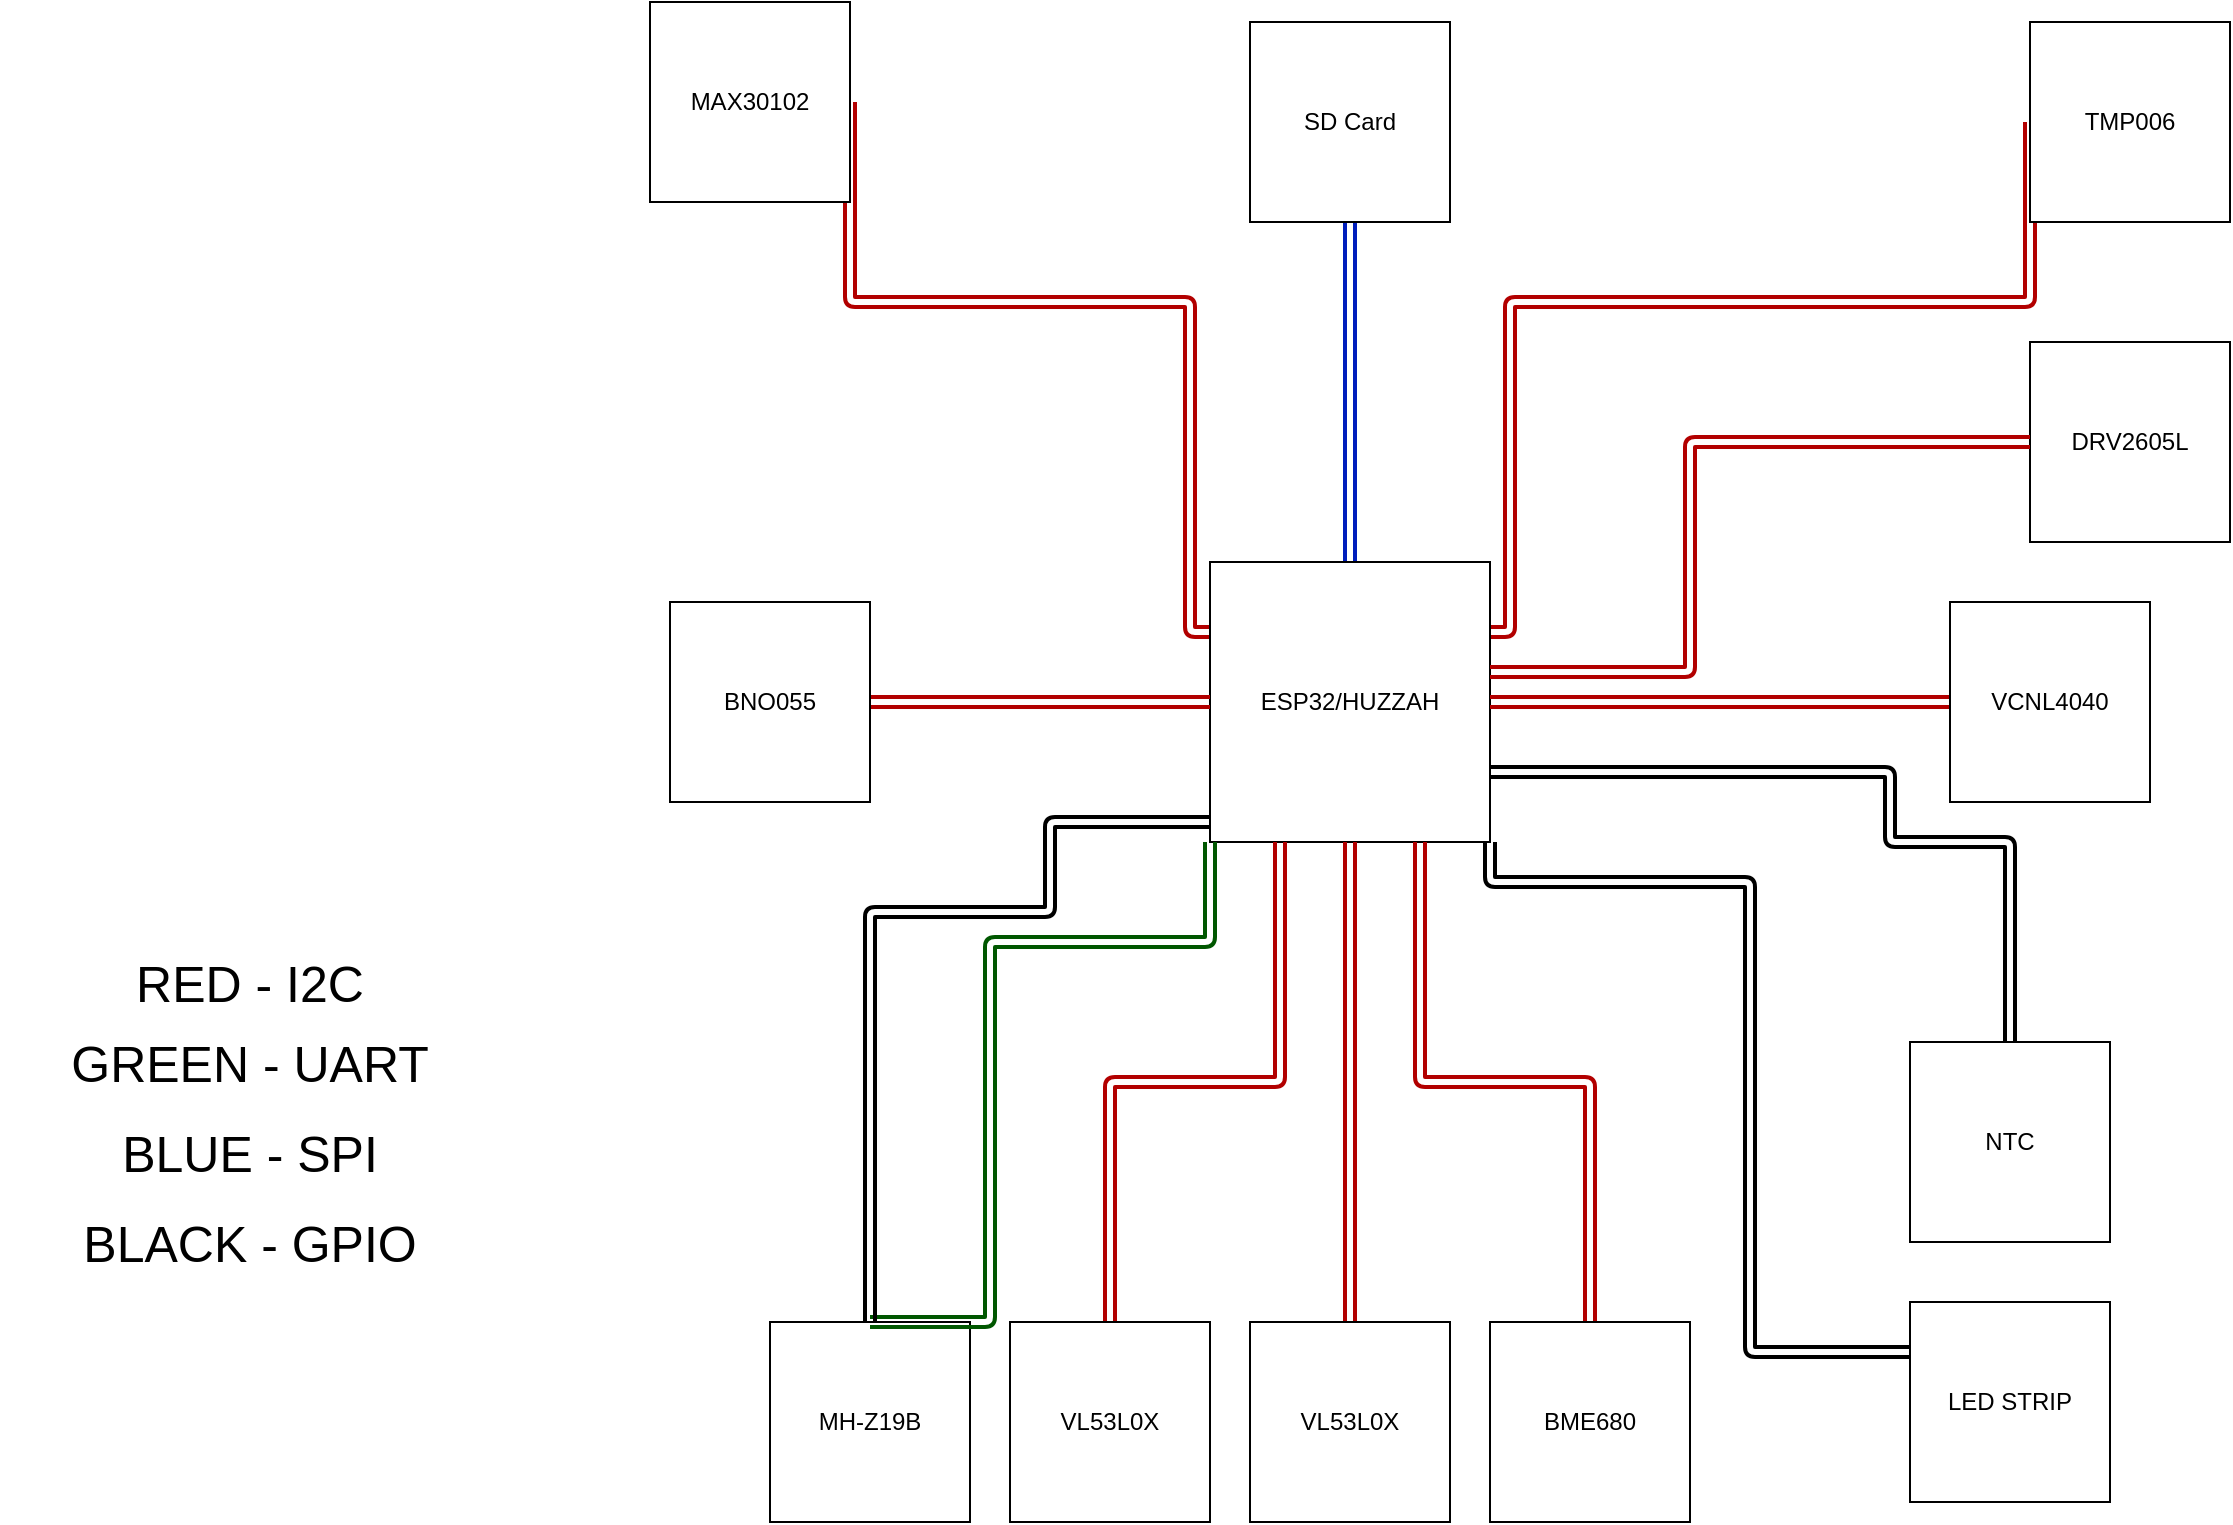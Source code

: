 <mxfile version="13.0.9" type="device"><diagram id="bc6ROMYy3bm1SPZMgrx5" name="Page-1"><mxGraphModel dx="2249" dy="757" grid="1" gridSize="10" guides="1" tooltips="1" connect="1" arrows="1" fold="1" page="1" pageScale="1" pageWidth="827" pageHeight="1169" math="0" shadow="0"><root><mxCell id="0"/><mxCell id="1" parent="0"/><mxCell id="CW4F8-VMjG9cOjWY5pou-37" style="edgeStyle=orthogonalEdgeStyle;shape=link;curved=1;orthogonalLoop=1;jettySize=auto;html=1;exitX=0.5;exitY=0;exitDx=0;exitDy=0;entryX=0.5;entryY=1;entryDx=0;entryDy=0;startArrow=none;startFill=0;fillColor=#0050ef;strokeColor=#001DBC;strokeWidth=2;" parent="1" source="CW4F8-VMjG9cOjWY5pou-1" target="CW4F8-VMjG9cOjWY5pou-7" edge="1"><mxGeometry relative="1" as="geometry"/></mxCell><mxCell id="CW4F8-VMjG9cOjWY5pou-50" style="edgeStyle=orthogonalEdgeStyle;shape=link;curved=1;orthogonalLoop=1;jettySize=auto;html=1;exitX=0;exitY=0.25;exitDx=0;exitDy=0;entryX=1;entryY=0.5;entryDx=0;entryDy=0;startArrow=none;startFill=0;fillColor=#e51400;strokeColor=#B20000;strokeWidth=2;" parent="1" source="CW4F8-VMjG9cOjWY5pou-1" target="CW4F8-VMjG9cOjWY5pou-48" edge="1"><mxGeometry relative="1" as="geometry"><Array as="points"><mxPoint x="300" y="315"/><mxPoint x="300" y="150"/></Array></mxGeometry></mxCell><mxCell id="CW4F8-VMjG9cOjWY5pou-51" style="edgeStyle=orthogonalEdgeStyle;shape=link;curved=1;orthogonalLoop=1;jettySize=auto;html=1;exitX=1;exitY=0.25;exitDx=0;exitDy=0;entryX=0;entryY=0.5;entryDx=0;entryDy=0;startArrow=none;startFill=0;fillColor=#e51400;strokeColor=#B20000;strokeWidth=2;" parent="1" source="CW4F8-VMjG9cOjWY5pou-1" target="CW4F8-VMjG9cOjWY5pou-49" edge="1"><mxGeometry relative="1" as="geometry"><Array as="points"><mxPoint x="460" y="315"/><mxPoint x="460" y="150"/></Array></mxGeometry></mxCell><mxCell id="CW4F8-VMjG9cOjWY5pou-1" value="ESP32/HUZZAH" style="whiteSpace=wrap;html=1;aspect=fixed;" parent="1" vertex="1"><mxGeometry x="310" y="280" width="140" height="140" as="geometry"/></mxCell><mxCell id="CW4F8-VMjG9cOjWY5pou-35" style="edgeStyle=orthogonalEdgeStyle;shape=link;curved=1;orthogonalLoop=1;jettySize=auto;html=1;exitX=0;exitY=0.5;exitDx=0;exitDy=0;entryX=1;entryY=0.5;entryDx=0;entryDy=0;startArrow=none;startFill=0;fillColor=#e51400;strokeColor=#B20000;strokeWidth=2;" parent="1" source="CW4F8-VMjG9cOjWY5pou-2" target="CW4F8-VMjG9cOjWY5pou-1" edge="1"><mxGeometry relative="1" as="geometry"/></mxCell><mxCell id="CW4F8-VMjG9cOjWY5pou-2" value="VCNL4040" style="whiteSpace=wrap;html=1;aspect=fixed;" parent="1" vertex="1"><mxGeometry x="680" y="300" width="100" height="100" as="geometry"/></mxCell><mxCell id="CW4F8-VMjG9cOjWY5pou-31" style="edgeStyle=orthogonalEdgeStyle;shape=link;curved=1;orthogonalLoop=1;jettySize=auto;html=1;exitX=0.5;exitY=0;exitDx=0;exitDy=0;entryX=0.75;entryY=1;entryDx=0;entryDy=0;startArrow=none;startFill=0;fillColor=#e51400;strokeColor=#B20000;strokeWidth=2;" parent="1" source="CW4F8-VMjG9cOjWY5pou-3" target="CW4F8-VMjG9cOjWY5pou-1" edge="1"><mxGeometry relative="1" as="geometry"/></mxCell><mxCell id="CW4F8-VMjG9cOjWY5pou-3" value="BME680" style="whiteSpace=wrap;html=1;aspect=fixed;" parent="1" vertex="1"><mxGeometry x="450" y="660" width="100" height="100" as="geometry"/></mxCell><mxCell id="CW4F8-VMjG9cOjWY5pou-30" style="edgeStyle=orthogonalEdgeStyle;shape=link;curved=1;orthogonalLoop=1;jettySize=auto;html=1;exitX=0.5;exitY=0;exitDx=0;exitDy=0;entryX=0.5;entryY=1;entryDx=0;entryDy=0;startArrow=none;startFill=0;fillColor=#e51400;strokeColor=#B20000;strokeWidth=2;" parent="1" source="CW4F8-VMjG9cOjWY5pou-4" target="CW4F8-VMjG9cOjWY5pou-1" edge="1"><mxGeometry relative="1" as="geometry"/></mxCell><mxCell id="CW4F8-VMjG9cOjWY5pou-4" value="VL53L0X" style="whiteSpace=wrap;html=1;aspect=fixed;" parent="1" vertex="1"><mxGeometry x="330" y="660" width="100" height="100" as="geometry"/></mxCell><mxCell id="CW4F8-VMjG9cOjWY5pou-36" style="edgeStyle=orthogonalEdgeStyle;shape=link;curved=1;orthogonalLoop=1;jettySize=auto;html=1;exitX=0.5;exitY=0;exitDx=0;exitDy=0;entryX=0.25;entryY=1;entryDx=0;entryDy=0;startArrow=none;startFill=0;strokeColor=#B20000;fillColor=#e51400;strokeWidth=2;" parent="1" source="CW4F8-VMjG9cOjWY5pou-5" target="CW4F8-VMjG9cOjWY5pou-1" edge="1"><mxGeometry relative="1" as="geometry"/></mxCell><mxCell id="CW4F8-VMjG9cOjWY5pou-5" value="VL53L0X" style="whiteSpace=wrap;html=1;aspect=fixed;" parent="1" vertex="1"><mxGeometry x="210" y="660" width="100" height="100" as="geometry"/></mxCell><mxCell id="CW4F8-VMjG9cOjWY5pou-33" style="edgeStyle=orthogonalEdgeStyle;shape=link;curved=1;orthogonalLoop=1;jettySize=auto;html=1;exitX=1;exitY=0.5;exitDx=0;exitDy=0;entryX=0;entryY=0.5;entryDx=0;entryDy=0;startArrow=none;startFill=0;fillColor=#e51400;strokeColor=#B20000;strokeWidth=2;" parent="1" source="CW4F8-VMjG9cOjWY5pou-6" target="CW4F8-VMjG9cOjWY5pou-1" edge="1"><mxGeometry relative="1" as="geometry"/></mxCell><mxCell id="CW4F8-VMjG9cOjWY5pou-6" value="BNO055" style="whiteSpace=wrap;html=1;aspect=fixed;" parent="1" vertex="1"><mxGeometry x="40" y="300" width="100" height="100" as="geometry"/></mxCell><mxCell id="CW4F8-VMjG9cOjWY5pou-7" value="SD Card" style="whiteSpace=wrap;html=1;aspect=fixed;" parent="1" vertex="1"><mxGeometry x="330" y="10" width="100" height="100" as="geometry"/></mxCell><mxCell id="CW4F8-VMjG9cOjWY5pou-48" value="MAX30102" style="whiteSpace=wrap;html=1;aspect=fixed;" parent="1" vertex="1"><mxGeometry x="30" width="100" height="100" as="geometry"/></mxCell><mxCell id="CW4F8-VMjG9cOjWY5pou-49" value="TMP006" style="whiteSpace=wrap;html=1;aspect=fixed;" parent="1" vertex="1"><mxGeometry x="720" y="10" width="100" height="100" as="geometry"/></mxCell><mxCell id="OkW3Kg4GhYwJUUE01ltV-2" value="NTC" style="whiteSpace=wrap;html=1;aspect=fixed;" vertex="1" parent="1"><mxGeometry x="660" y="520" width="100" height="100" as="geometry"/></mxCell><mxCell id="OkW3Kg4GhYwJUUE01ltV-3" style="edgeStyle=orthogonalEdgeStyle;shape=link;curved=1;orthogonalLoop=1;jettySize=auto;html=1;exitX=0.5;exitY=0;exitDx=0;exitDy=0;entryX=1;entryY=0.75;entryDx=0;entryDy=0;startArrow=none;startFill=0;strokeWidth=2;" edge="1" parent="1" source="OkW3Kg4GhYwJUUE01ltV-2" target="CW4F8-VMjG9cOjWY5pou-1"><mxGeometry relative="1" as="geometry"><mxPoint x="710" y="480" as="sourcePoint"/><mxPoint x="480" y="480" as="targetPoint"/><Array as="points"><mxPoint x="710" y="420"/><mxPoint x="650" y="420"/><mxPoint x="650" y="385"/></Array></mxGeometry></mxCell><mxCell id="OkW3Kg4GhYwJUUE01ltV-4" value="MH-Z19B" style="whiteSpace=wrap;html=1;aspect=fixed;" vertex="1" parent="1"><mxGeometry x="90" y="660" width="100" height="100" as="geometry"/></mxCell><mxCell id="OkW3Kg4GhYwJUUE01ltV-6" style="edgeStyle=orthogonalEdgeStyle;shape=link;curved=1;orthogonalLoop=1;jettySize=auto;html=1;exitX=0.5;exitY=0;exitDx=0;exitDy=0;startArrow=none;startFill=0;strokeColor=#005700;fillColor=#008a00;strokeWidth=2;entryX=0;entryY=1;entryDx=0;entryDy=0;" edge="1" parent="1" source="OkW3Kg4GhYwJUUE01ltV-4" target="CW4F8-VMjG9cOjWY5pou-1"><mxGeometry relative="1" as="geometry"><mxPoint x="110" y="550" as="sourcePoint"/><mxPoint x="240" y="480" as="targetPoint"/><Array as="points"><mxPoint x="200" y="660"/><mxPoint x="200" y="470"/><mxPoint x="310" y="470"/></Array></mxGeometry></mxCell><mxCell id="OkW3Kg4GhYwJUUE01ltV-7" value="LED STRIP" style="whiteSpace=wrap;html=1;aspect=fixed;" vertex="1" parent="1"><mxGeometry x="660" y="650" width="100" height="100" as="geometry"/></mxCell><mxCell id="OkW3Kg4GhYwJUUE01ltV-8" style="edgeStyle=orthogonalEdgeStyle;shape=link;curved=1;orthogonalLoop=1;jettySize=auto;html=1;exitX=0;exitY=0.25;exitDx=0;exitDy=0;startArrow=none;startFill=0;strokeWidth=2;entryX=1;entryY=1;entryDx=0;entryDy=0;" edge="1" parent="1" source="OkW3Kg4GhYwJUUE01ltV-7" target="CW4F8-VMjG9cOjWY5pou-1"><mxGeometry relative="1" as="geometry"><mxPoint x="640" y="695" as="sourcePoint"/><mxPoint x="570" y="440" as="targetPoint"/><Array as="points"><mxPoint x="580" y="675"/><mxPoint x="580" y="440"/><mxPoint x="450" y="440"/></Array></mxGeometry></mxCell><mxCell id="OkW3Kg4GhYwJUUE01ltV-10" value="DRV2605L" style="whiteSpace=wrap;html=1;aspect=fixed;" vertex="1" parent="1"><mxGeometry x="720" y="170" width="100" height="100" as="geometry"/></mxCell><mxCell id="OkW3Kg4GhYwJUUE01ltV-12" style="edgeStyle=orthogonalEdgeStyle;shape=link;curved=1;orthogonalLoop=1;jettySize=auto;html=1;exitX=1;exitY=0.25;exitDx=0;exitDy=0;entryX=0;entryY=0.5;entryDx=0;entryDy=0;startArrow=none;startFill=0;fillColor=#e51400;strokeColor=#B20000;strokeWidth=2;" edge="1" parent="1" target="OkW3Kg4GhYwJUUE01ltV-10"><mxGeometry relative="1" as="geometry"><Array as="points"><mxPoint x="550" y="335"/><mxPoint x="550" y="220"/></Array><mxPoint x="450" y="335" as="sourcePoint"/><mxPoint x="680" y="170" as="targetPoint"/></mxGeometry></mxCell><mxCell id="OkW3Kg4GhYwJUUE01ltV-13" value="&lt;font style=&quot;font-size: 25px&quot;&gt;RED - I2C&lt;/font&gt;" style="text;html=1;strokeColor=none;fillColor=none;align=center;verticalAlign=middle;whiteSpace=wrap;rounded=0;" vertex="1" parent="1"><mxGeometry x="-230" y="480" width="120" height="20" as="geometry"/></mxCell><mxCell id="OkW3Kg4GhYwJUUE01ltV-15" value="&lt;span style=&quot;font-size: 25px&quot;&gt;BLUE - SPI&lt;/span&gt;" style="text;html=1;strokeColor=none;fillColor=none;align=center;verticalAlign=middle;whiteSpace=wrap;rounded=0;" vertex="1" parent="1"><mxGeometry x="-295" y="564.5" width="250" height="20" as="geometry"/></mxCell><mxCell id="OkW3Kg4GhYwJUUE01ltV-17" value="&lt;font style=&quot;font-size: 25px&quot;&gt;GREEN - UART&lt;/font&gt;" style="text;html=1;strokeColor=none;fillColor=none;align=center;verticalAlign=middle;whiteSpace=wrap;rounded=0;" vertex="1" parent="1"><mxGeometry x="-295" y="520" width="250" height="20" as="geometry"/></mxCell><mxCell id="OkW3Kg4GhYwJUUE01ltV-18" value="&lt;font style=&quot;font-size: 25px&quot;&gt;BLACK - GPIO&lt;/font&gt;" style="text;html=1;strokeColor=none;fillColor=none;align=center;verticalAlign=middle;whiteSpace=wrap;rounded=0;" vertex="1" parent="1"><mxGeometry x="-295" y="610" width="250" height="20" as="geometry"/></mxCell><mxCell id="OkW3Kg4GhYwJUUE01ltV-20" style="edgeStyle=orthogonalEdgeStyle;shape=link;curved=1;orthogonalLoop=1;jettySize=auto;html=1;exitX=0.5;exitY=0;exitDx=0;exitDy=0;startArrow=none;startFill=0;strokeColor=#000000;fillColor=#008a00;strokeWidth=2;" edge="1" parent="1" source="OkW3Kg4GhYwJUUE01ltV-4"><mxGeometry relative="1" as="geometry"><mxPoint x="60" y="645" as="sourcePoint"/><mxPoint x="310" y="410" as="targetPoint"/><Array as="points"><mxPoint x="140" y="455"/><mxPoint x="230" y="455"/><mxPoint x="230" y="410"/></Array></mxGeometry></mxCell></root></mxGraphModel></diagram></mxfile>